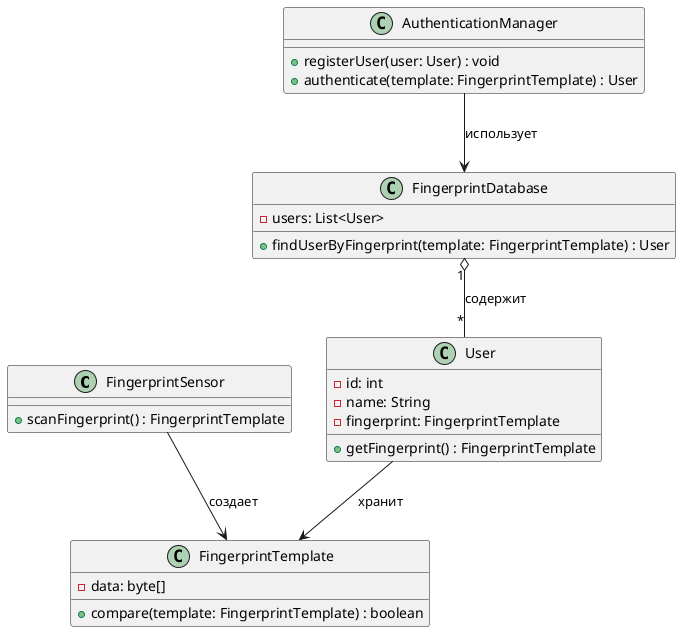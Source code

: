 @startuml
' Диаграмма классов для системы биометрической авторизации по отпечатку пальцев

class FingerprintSensor {
    +scanFingerprint() : FingerprintTemplate
}

class FingerprintTemplate {
    -data: byte[]
    +compare(template: FingerprintTemplate) : boolean
}

class User {
    -id: int
    -name: String
    -fingerprint: FingerprintTemplate
    +getFingerprint() : FingerprintTemplate
}

class AuthenticationManager {
    +registerUser(user: User) : void
    +authenticate(template: FingerprintTemplate) : User
}

class FingerprintDatabase {
    -users: List<User>
    +findUserByFingerprint(template: FingerprintTemplate) : User
}

FingerprintSensor --> FingerprintTemplate : создает
User --> FingerprintTemplate : хранит
AuthenticationManager --> FingerprintDatabase : использует
FingerprintDatabase "1" o-- "*" User : содержит

@enduml
